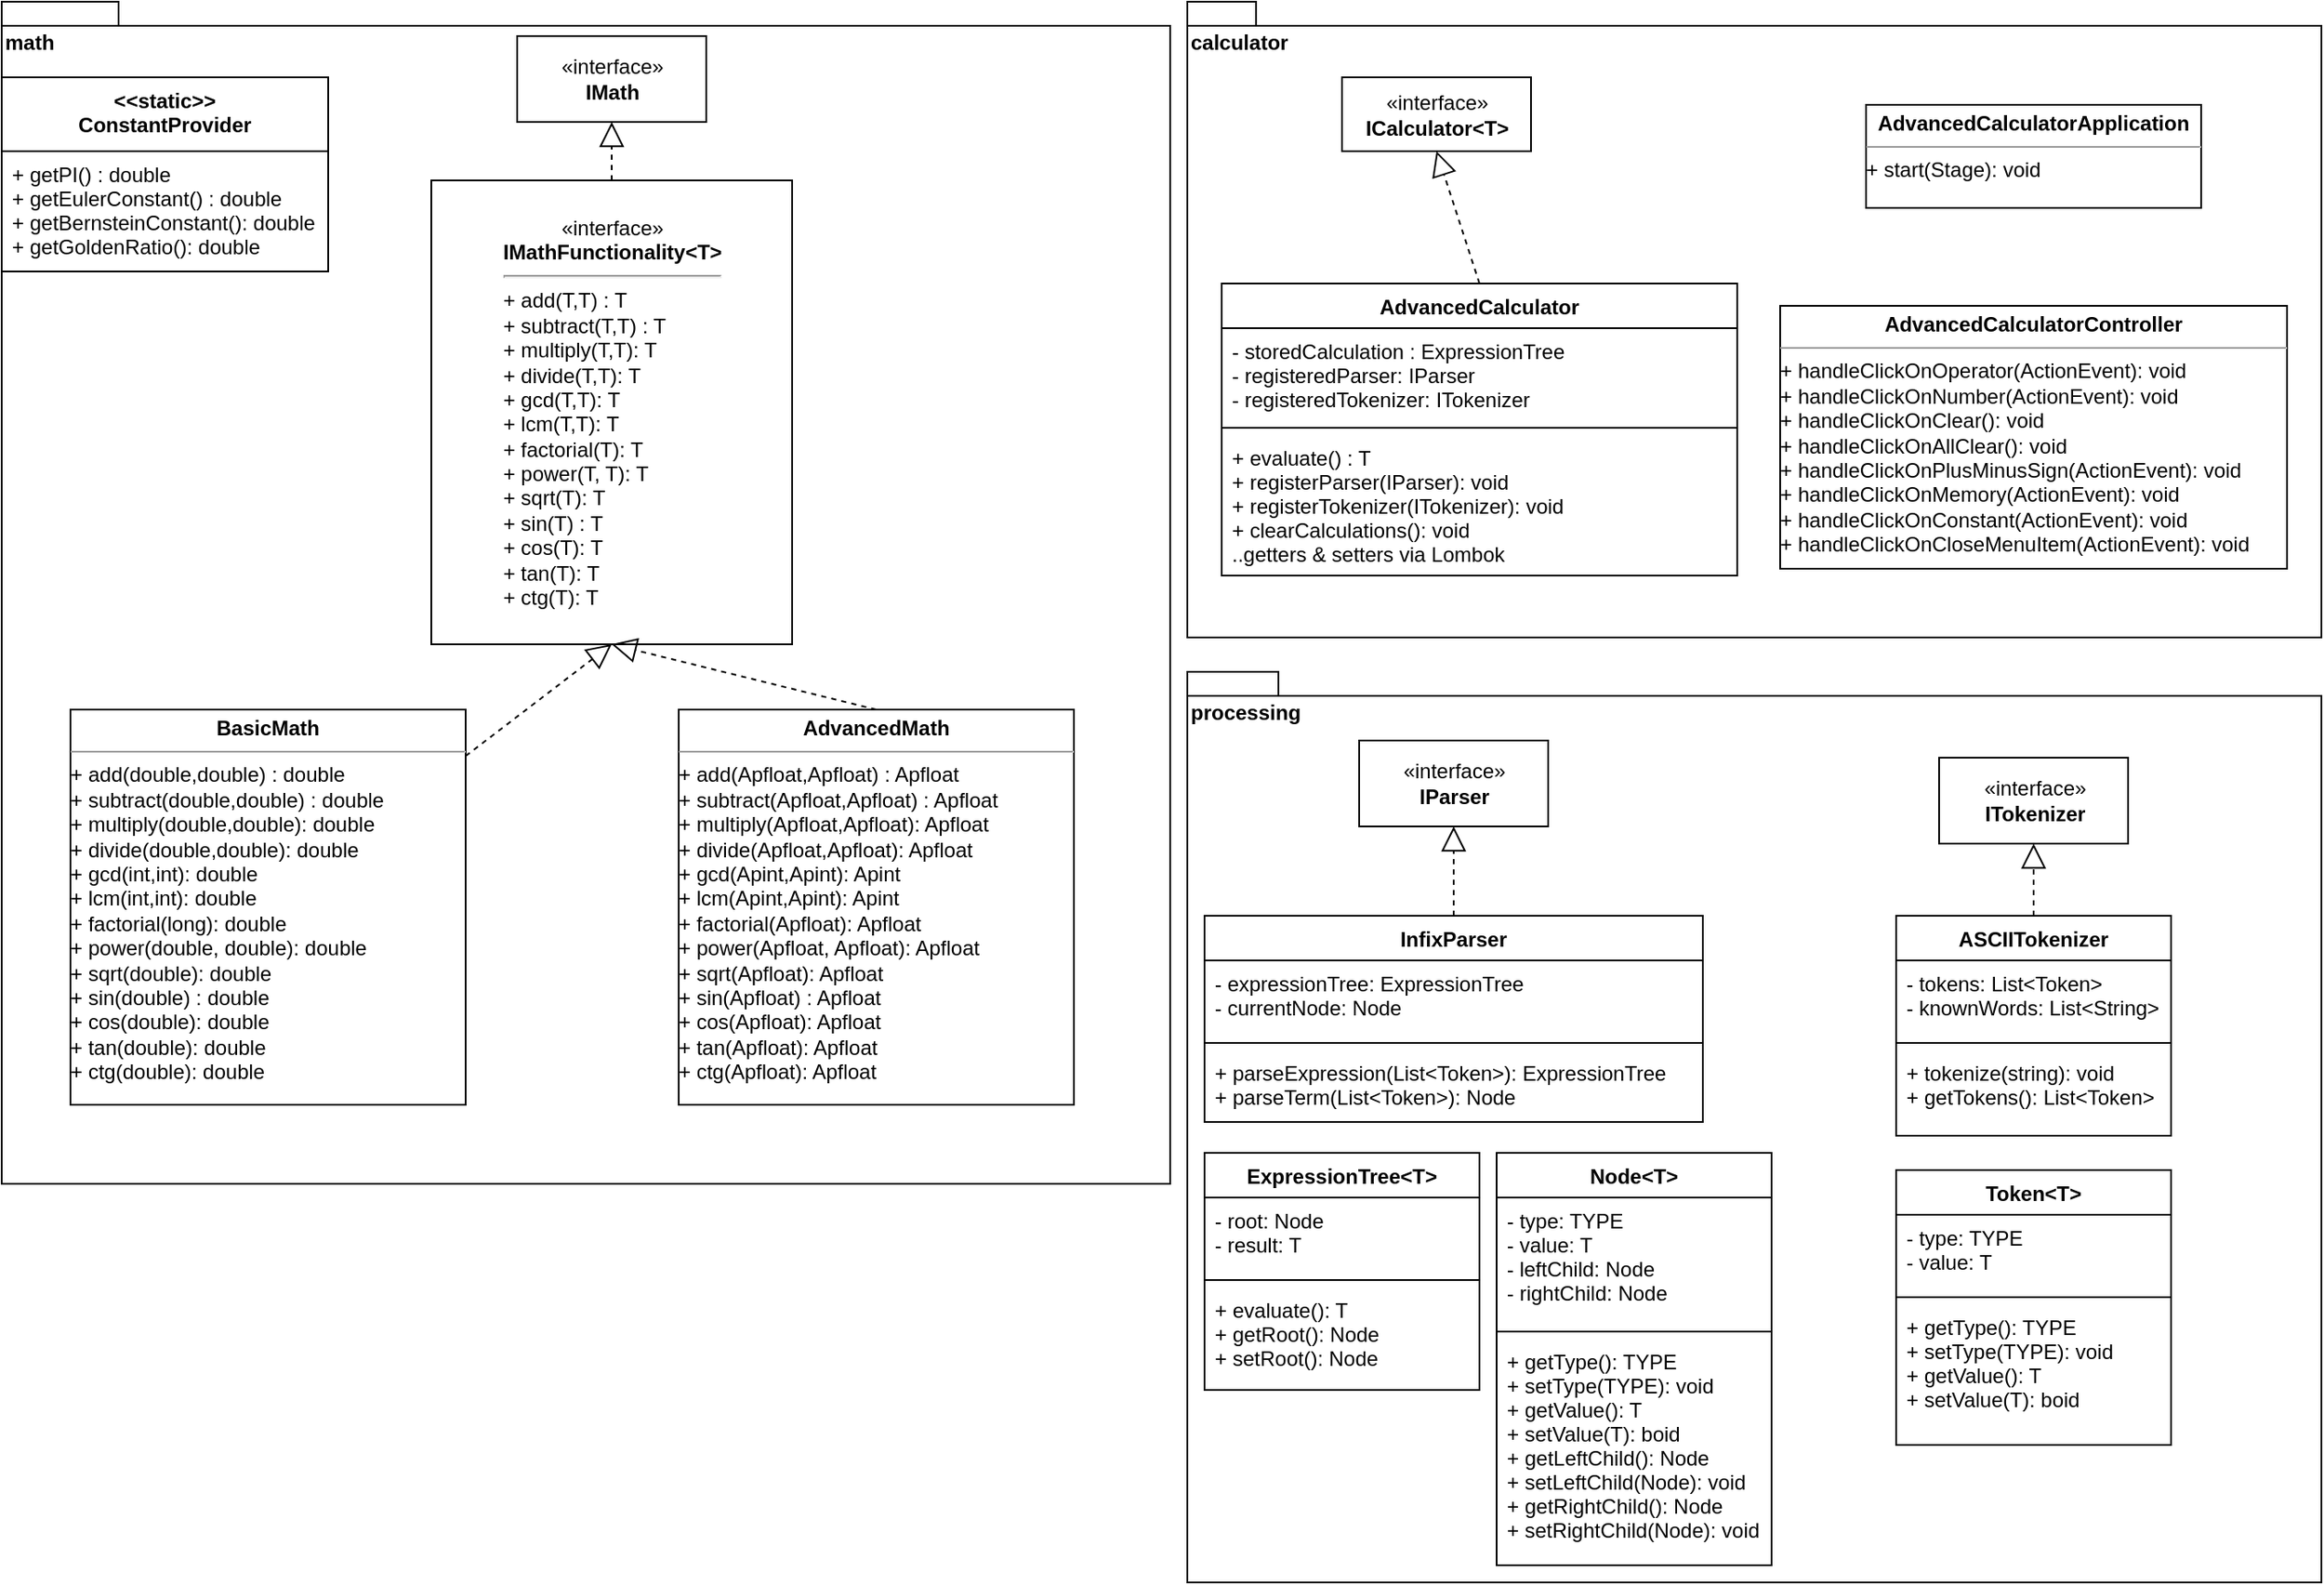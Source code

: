 <mxfile version="13.8.0" type="device"><diagram id="C5RBs43oDa-KdzZeNtuy" name="Page-1"><mxGraphModel dx="1422" dy="771" grid="1" gridSize="10" guides="1" tooltips="1" connect="1" arrows="1" fold="1" page="1" pageScale="1" pageWidth="827" pageHeight="1169" math="0" shadow="0"><root><mxCell id="WIyWlLk6GJQsqaUBKTNV-0"/><mxCell id="WIyWlLk6GJQsqaUBKTNV-1" parent="WIyWlLk6GJQsqaUBKTNV-0"/><mxCell id="3i5yHYkYM5mo2ovSuRF9-0" value="calculator" style="shape=folder;fontStyle=1;spacingTop=10;tabWidth=40;tabHeight=14;tabPosition=left;html=1;align=left;verticalAlign=top;" vertex="1" parent="WIyWlLk6GJQsqaUBKTNV-1"><mxGeometry x="710" y="10" width="660" height="370" as="geometry"/></mxCell><mxCell id="3i5yHYkYM5mo2ovSuRF9-1" value="math" style="shape=folder;fontStyle=1;spacingTop=10;tabWidth=40;tabHeight=14;tabPosition=left;html=1;noLabel=0;labelPosition=center;verticalLabelPosition=middle;align=left;verticalAlign=top;horizontal=1;" vertex="1" parent="WIyWlLk6GJQsqaUBKTNV-1"><mxGeometry x="20" y="10" width="680" height="688" as="geometry"/></mxCell><mxCell id="3i5yHYkYM5mo2ovSuRF9-2" value="«interface»&lt;br&gt;&lt;div&gt;&lt;b&gt;ICalculator&amp;lt;T&amp;gt;&lt;/b&gt;&lt;/div&gt;" style="html=1;" vertex="1" parent="WIyWlLk6GJQsqaUBKTNV-1"><mxGeometry x="800" y="54" width="110" height="43" as="geometry"/></mxCell><mxCell id="3i5yHYkYM5mo2ovSuRF9-3" value="" style="endArrow=block;dashed=1;endFill=0;endSize=12;html=1;exitX=0.5;exitY=0;exitDx=0;exitDy=0;entryX=0.5;entryY=1;entryDx=0;entryDy=0;" edge="1" parent="WIyWlLk6GJQsqaUBKTNV-1" source="3i5yHYkYM5mo2ovSuRF9-17" target="3i5yHYkYM5mo2ovSuRF9-2"><mxGeometry width="160" relative="1" as="geometry"><mxPoint x="675" y="120" as="sourcePoint"/><mxPoint x="725" y="100" as="targetPoint"/></mxGeometry></mxCell><mxCell id="3i5yHYkYM5mo2ovSuRF9-4" value="&lt;p style=&quot;margin: 0px ; margin-top: 4px ; text-align: center&quot;&gt;&lt;b&gt;AdvancedCalculatorApplication&lt;/b&gt;&lt;br&gt;&lt;/p&gt;&lt;hr size=&quot;1&quot;&gt;&lt;div style=&quot;height: 2px&quot;&gt;+ &lt;span class=&quot;pl-en&quot;&gt;start(Stage): void&lt;br&gt;&lt;/span&gt;&lt;/div&gt;" style="verticalAlign=top;align=left;overflow=fill;fontSize=12;fontFamily=Helvetica;html=1;" vertex="1" parent="WIyWlLk6GJQsqaUBKTNV-1"><mxGeometry x="1105" y="70" width="195" height="60" as="geometry"/></mxCell><mxCell id="3i5yHYkYM5mo2ovSuRF9-11" value="&lt;p style=&quot;margin: 0px ; margin-top: 4px ; text-align: center&quot;&gt;&lt;b&gt;AdvancedCalculatorController&lt;/b&gt;&lt;/p&gt;&lt;hr size=&quot;1&quot;&gt;&lt;div style=&quot;height: 2px&quot;&gt;+ &lt;span class=&quot;pl-en&quot;&gt;&lt;span class=&quot;pl-token&quot;&gt;handleClickOnOperator(ActionEvent): void&lt;br&gt;+ handleClickOnNumber(ActionEvent): void&lt;br&gt;+ &lt;/span&gt;&lt;/span&gt;&lt;span class=&quot;pl-en&quot;&gt;&lt;span class=&quot;pl-token&quot;&gt;&lt;span class=&quot;pl-en&quot;&gt;&lt;span class=&quot;pl-token&quot;&gt;handleClickOnClear(): void&lt;br&gt;+ &lt;/span&gt;&lt;/span&gt;&lt;/span&gt;&lt;/span&gt;&lt;span class=&quot;pl-en&quot;&gt;&lt;span class=&quot;pl-token&quot;&gt;&lt;span class=&quot;pl-en&quot;&gt;&lt;span class=&quot;pl-token&quot;&gt;&lt;span class=&quot;pl-en&quot;&gt;&lt;span class=&quot;pl-token&quot;&gt;handleClickOnAllClear(): void&lt;br&gt;+ &lt;/span&gt;&lt;/span&gt;&lt;/span&gt;&lt;/span&gt;&lt;/span&gt;&lt;/span&gt;&lt;span class=&quot;pl-en&quot;&gt;&lt;span class=&quot;pl-token&quot;&gt;&lt;span class=&quot;pl-en&quot;&gt;&lt;span class=&quot;pl-token&quot;&gt;&lt;span class=&quot;pl-en&quot;&gt;&lt;span class=&quot;pl-token&quot;&gt;&lt;span class=&quot;pl-en&quot;&gt;&lt;span class=&quot;pl-token&quot;&gt;handleClickOnPlusMinusSign(ActionEvent): void&lt;br&gt;+ &lt;/span&gt;&lt;/span&gt;&lt;/span&gt;&lt;/span&gt;&lt;/span&gt;&lt;/span&gt;&lt;/span&gt;&lt;/span&gt;&lt;span class=&quot;pl-en&quot;&gt;&lt;span class=&quot;pl-token&quot;&gt;&lt;span class=&quot;pl-en&quot;&gt;&lt;span class=&quot;pl-token&quot;&gt;&lt;span class=&quot;pl-en&quot;&gt;&lt;span class=&quot;pl-token&quot;&gt;&lt;span class=&quot;pl-en&quot;&gt;&lt;span class=&quot;pl-token&quot;&gt;&lt;span class=&quot;pl-en&quot;&gt;&lt;span class=&quot;pl-token active&quot;&gt;handleClickOnMemory(ActionEvent): void&lt;br&gt;+ &lt;/span&gt;&lt;/span&gt;&lt;/span&gt;&lt;/span&gt;&lt;/span&gt;&lt;/span&gt;&lt;/span&gt;&lt;/span&gt;&lt;/span&gt;&lt;/span&gt;&lt;span class=&quot;pl-en&quot;&gt;&lt;span class=&quot;pl-token&quot;&gt;&lt;span class=&quot;pl-en&quot;&gt;&lt;span class=&quot;pl-token&quot;&gt;&lt;span class=&quot;pl-en&quot;&gt;&lt;span class=&quot;pl-token&quot;&gt;&lt;span class=&quot;pl-en&quot;&gt;&lt;span class=&quot;pl-token&quot;&gt;&lt;span class=&quot;pl-en&quot;&gt;&lt;span class=&quot;pl-token active&quot;&gt;&lt;span class=&quot;pl-en&quot;&gt;&lt;span class=&quot;pl-token&quot;&gt;handleClickOnConstant(ActionEvent): void&lt;br&gt;+ &lt;/span&gt;&lt;/span&gt;&lt;/span&gt;&lt;/span&gt;&lt;/span&gt;&lt;/span&gt;&lt;/span&gt;&lt;/span&gt;&lt;/span&gt;&lt;/span&gt;&lt;/span&gt;&lt;/span&gt;&lt;span class=&quot;pl-en&quot;&gt;&lt;span class=&quot;pl-token&quot;&gt;&lt;span class=&quot;pl-en&quot;&gt;&lt;span class=&quot;pl-token&quot;&gt;&lt;span class=&quot;pl-en&quot;&gt;&lt;span class=&quot;pl-token&quot;&gt;&lt;span class=&quot;pl-en&quot;&gt;&lt;span class=&quot;pl-token&quot;&gt;&lt;span class=&quot;pl-en&quot;&gt;&lt;span class=&quot;pl-token active&quot;&gt;&lt;span class=&quot;pl-en&quot;&gt;&lt;span class=&quot;pl-token&quot;&gt;&lt;span class=&quot;pl-en&quot;&gt;&lt;span class=&quot;pl-token&quot;&gt;handleClickOnCloseMenuItem(ActionEvent): void&lt;/span&gt;&lt;/span&gt;&lt;/span&gt;&lt;/span&gt;&lt;/span&gt;&lt;/span&gt;&lt;/span&gt;&lt;/span&gt;&lt;/span&gt;&lt;/span&gt;&lt;/span&gt;&lt;/span&gt;&lt;/span&gt;&lt;/span&gt;&lt;span class=&quot;pl-en&quot;&gt;&lt;span class=&quot;pl-token&quot;&gt;&lt;span class=&quot;pl-en&quot;&gt;&lt;span class=&quot;pl-token&quot;&gt;&lt;span class=&quot;pl-en&quot;&gt;&lt;span class=&quot;pl-token&quot;&gt;&lt;span class=&quot;pl-en&quot;&gt;&lt;span class=&quot;pl-token&quot;&gt;&lt;span class=&quot;pl-en&quot;&gt;&lt;span class=&quot;pl-token active&quot;&gt;&lt;span class=&quot;pl-en&quot;&gt;&lt;span class=&quot;pl-token&quot;&gt;&lt;span class=&quot;pl-en&quot;&gt;&lt;span class=&quot;pl-token&quot;&gt;&lt;span class=&quot;pl-en&quot;&gt;&lt;span class=&quot;pl-token&quot;&gt;&lt;br&gt;&lt;/span&gt;&lt;/span&gt;&lt;/span&gt;&lt;/span&gt;&lt;/span&gt;&lt;/span&gt;&lt;/span&gt;&lt;/span&gt;&lt;/span&gt;&lt;/span&gt;&lt;/span&gt;&lt;/span&gt;&lt;/span&gt;&lt;/span&gt;&lt;/span&gt;&lt;/span&gt;&lt;/div&gt;" style="verticalAlign=top;align=left;overflow=fill;fontSize=12;fontFamily=Helvetica;html=1;" vertex="1" parent="WIyWlLk6GJQsqaUBKTNV-1"><mxGeometry x="1055" y="187" width="295" height="153" as="geometry"/></mxCell><mxCell id="3i5yHYkYM5mo2ovSuRF9-12" value="«interface»&lt;br&gt;&lt;b&gt;IMath&lt;/b&gt;" style="html=1;" vertex="1" parent="WIyWlLk6GJQsqaUBKTNV-1"><mxGeometry x="320" y="30" width="110" height="50" as="geometry"/></mxCell><mxCell id="3i5yHYkYM5mo2ovSuRF9-13" value="" style="endArrow=block;dashed=1;endFill=0;endSize=12;html=1;entryX=0.5;entryY=1;entryDx=0;entryDy=0;" edge="1" parent="WIyWlLk6GJQsqaUBKTNV-1" source="3i5yHYkYM5mo2ovSuRF9-16" target="3i5yHYkYM5mo2ovSuRF9-14"><mxGeometry width="160" relative="1" as="geometry"><mxPoint x="500" y="377.0" as="sourcePoint"/><mxPoint x="740" y="287" as="targetPoint"/></mxGeometry></mxCell><mxCell id="3i5yHYkYM5mo2ovSuRF9-14" value="«interface»&lt;br&gt;&lt;b&gt;IMathFunctionality&amp;lt;T&amp;gt;&lt;br&gt;&lt;/b&gt;&lt;hr&gt;&lt;div style=&quot;line-height: 120%&quot; align=&quot;left&quot;&gt;+ add(T,T) : T&lt;br&gt;+ subtract(T,T) : T&lt;br&gt;+ multiply(T,T): T&lt;br&gt;+ divide(T,T): T&lt;br&gt;+ gcd(T,T): T&lt;br&gt;+ lcm(T,T): T&lt;br&gt;+ factorial(T): T&lt;br&gt;+ power(T, T): T&lt;br&gt;+ sqrt(T): T&lt;/div&gt;&lt;div style=&quot;line-height: 120%&quot; align=&quot;left&quot;&gt;+ sin(T) : T&lt;br&gt;+ cos(T): T&lt;br&gt;+ tan(T): T&lt;br&gt;+ ctg(T): T&lt;/div&gt;" style="html=1;" vertex="1" parent="WIyWlLk6GJQsqaUBKTNV-1"><mxGeometry x="270" y="114" width="210" height="270" as="geometry"/></mxCell><mxCell id="3i5yHYkYM5mo2ovSuRF9-15" value="" style="endArrow=block;dashed=1;endFill=0;endSize=12;html=1;exitX=0.5;exitY=0;exitDx=0;exitDy=0;entryX=0.5;entryY=1;entryDx=0;entryDy=0;" edge="1" parent="WIyWlLk6GJQsqaUBKTNV-1" source="3i5yHYkYM5mo2ovSuRF9-14" target="3i5yHYkYM5mo2ovSuRF9-12"><mxGeometry width="160" relative="1" as="geometry"><mxPoint x="580" y="227" as="sourcePoint"/><mxPoint x="740" y="227" as="targetPoint"/></mxGeometry></mxCell><mxCell id="3i5yHYkYM5mo2ovSuRF9-16" value="&lt;p style=&quot;margin: 0px ; margin-top: 4px ; text-align: center&quot;&gt;&lt;b&gt;BasicMath&lt;/b&gt;&lt;/p&gt;&lt;hr size=&quot;1&quot;&gt;&lt;div style=&quot;height: 2px&quot;&gt;&lt;div style=&quot;line-height: 120%&quot; align=&quot;left&quot;&gt;+ add(double,double) : double&lt;br&gt;+ subtract(double,double) : double&lt;br&gt;+ multiply(double,double): double&lt;br&gt;+ divide(double,double): double&lt;br&gt;+ gcd(int,int): double&lt;br&gt;+ lcm(int,int): double&lt;br&gt;+ factorial(long): double&lt;br&gt;+ power(double, double): double&lt;br&gt;+ sqrt(double): double&lt;/div&gt;&lt;div style=&quot;line-height: 120%&quot; align=&quot;left&quot;&gt;+ sin(double) : double&lt;br&gt;+ cos(double): double&lt;br&gt;+ tan(double): double&lt;br&gt;+ ctg(double): double&lt;/div&gt;&lt;/div&gt;" style="verticalAlign=top;align=left;overflow=fill;fontSize=12;fontFamily=Helvetica;html=1;" vertex="1" parent="WIyWlLk6GJQsqaUBKTNV-1"><mxGeometry x="60" y="422" width="230" height="230" as="geometry"/></mxCell><mxCell id="3i5yHYkYM5mo2ovSuRF9-17" value="AdvancedCalculator" style="swimlane;fontStyle=1;align=center;verticalAlign=top;childLayout=stackLayout;horizontal=1;startSize=26;horizontalStack=0;resizeParent=1;resizeParentMax=0;resizeLast=0;collapsible=1;marginBottom=0;" vertex="1" parent="WIyWlLk6GJQsqaUBKTNV-1"><mxGeometry x="730" y="174" width="300" height="170" as="geometry"/></mxCell><mxCell id="3i5yHYkYM5mo2ovSuRF9-18" value="- storedCalculation : ExpressionTree&#xA;- registeredParser: IParser&#xA;- registeredTokenizer: ITokenizer&#xA;&#xA;&#xA;&#xA;" style="text;strokeColor=none;fillColor=none;align=left;verticalAlign=top;spacingLeft=4;spacingRight=4;overflow=hidden;rotatable=0;points=[[0,0.5],[1,0.5]];portConstraint=eastwest;" vertex="1" parent="3i5yHYkYM5mo2ovSuRF9-17"><mxGeometry y="26" width="300" height="54" as="geometry"/></mxCell><mxCell id="3i5yHYkYM5mo2ovSuRF9-19" value="" style="line;strokeWidth=1;fillColor=none;align=left;verticalAlign=middle;spacingTop=-1;spacingLeft=3;spacingRight=3;rotatable=0;labelPosition=right;points=[];portConstraint=eastwest;" vertex="1" parent="3i5yHYkYM5mo2ovSuRF9-17"><mxGeometry y="80" width="300" height="8" as="geometry"/></mxCell><mxCell id="3i5yHYkYM5mo2ovSuRF9-20" value="+ evaluate() : T&#xA;+ registerParser(IParser): void&#xA;+ registerTokenizer(ITokenizer): void&#xA;+ clearCalculations(): void&#xA;..getters &amp; setters via Lombok&#xA;&#xA;" style="text;strokeColor=none;fillColor=none;align=left;verticalAlign=top;spacingLeft=4;spacingRight=4;overflow=hidden;rotatable=0;points=[[0,0.5],[1,0.5]];portConstraint=eastwest;" vertex="1" parent="3i5yHYkYM5mo2ovSuRF9-17"><mxGeometry y="88" width="300" height="82" as="geometry"/></mxCell><mxCell id="3i5yHYkYM5mo2ovSuRF9-21" value="&lt;&lt;static&gt;&gt;&#xA;ConstantProvider" style="swimlane;fontStyle=1;align=center;verticalAlign=top;childLayout=stackLayout;horizontal=1;startSize=43;horizontalStack=0;resizeParent=1;resizeParentMax=0;resizeLast=0;collapsible=1;marginBottom=0;" vertex="1" parent="WIyWlLk6GJQsqaUBKTNV-1"><mxGeometry x="20" y="54" width="190" height="113" as="geometry"/></mxCell><mxCell id="3i5yHYkYM5mo2ovSuRF9-22" value="+ getPI() : double&#xA;+ getEulerConstant() : double&#xA;+ getBernsteinConstant(): double&#xA;+ getGoldenRatio(): double&#xA;&#xA;" style="text;strokeColor=none;fillColor=none;align=left;verticalAlign=top;spacingLeft=4;spacingRight=4;overflow=hidden;rotatable=0;points=[[0,0.5],[1,0.5]];portConstraint=eastwest;" vertex="1" parent="3i5yHYkYM5mo2ovSuRF9-21"><mxGeometry y="43" width="190" height="70" as="geometry"/></mxCell><mxCell id="3i5yHYkYM5mo2ovSuRF9-23" value="&lt;p style=&quot;margin: 0px ; margin-top: 4px ; text-align: center&quot;&gt;&lt;b&gt;AdvancedMath&lt;/b&gt;&lt;/p&gt;&lt;hr size=&quot;1&quot;&gt;&lt;div style=&quot;height: 2px&quot;&gt;&lt;div style=&quot;line-height: 120%&quot; align=&quot;left&quot;&gt;+ add(Apfloat,Apfloat) : Apfloat&lt;br&gt;+ subtract(Apfloat,Apfloat) : Apfloat&lt;br&gt;+ multiply(Apfloat,Apfloat): Apfloat&lt;br&gt;+ divide(Apfloat,Apfloat): Apfloat&lt;br&gt;+ gcd(Apint,Apint): Apint&lt;br&gt;+ lcm(Apint,Apint): Apint&lt;br&gt;+ factorial(Apfloat): Apfloat&lt;br&gt;+ power(Apfloat, Apfloat): Apfloat&lt;br&gt;+ sqrt(Apfloat): Apfloat&lt;/div&gt;&lt;div style=&quot;line-height: 120%&quot; align=&quot;left&quot;&gt;+ sin(Apfloat) : Apfloat&lt;br&gt;+ cos(Apfloat): Apfloat&lt;br&gt;+ tan(Apfloat): Apfloat&lt;br&gt;+ ctg(Apfloat): Apfloat&lt;/div&gt;&lt;/div&gt;" style="verticalAlign=top;align=left;overflow=fill;fontSize=12;fontFamily=Helvetica;html=1;" vertex="1" parent="WIyWlLk6GJQsqaUBKTNV-1"><mxGeometry x="414" y="422" width="230" height="230" as="geometry"/></mxCell><mxCell id="3i5yHYkYM5mo2ovSuRF9-24" value="" style="endArrow=block;dashed=1;endFill=0;endSize=12;html=1;exitX=0.5;exitY=0;exitDx=0;exitDy=0;entryX=0.5;entryY=1;entryDx=0;entryDy=0;" edge="1" parent="WIyWlLk6GJQsqaUBKTNV-1" source="3i5yHYkYM5mo2ovSuRF9-23" target="3i5yHYkYM5mo2ovSuRF9-14"><mxGeometry width="160" relative="1" as="geometry"><mxPoint x="600" y="380" as="sourcePoint"/><mxPoint x="375" y="390" as="targetPoint"/></mxGeometry></mxCell><mxCell id="3i5yHYkYM5mo2ovSuRF9-25" value="processing" style="shape=folder;fontStyle=1;spacingTop=10;tabWidth=40;tabHeight=14;tabPosition=left;html=1;labelPosition=center;verticalLabelPosition=middle;align=left;verticalAlign=top;" vertex="1" parent="WIyWlLk6GJQsqaUBKTNV-1"><mxGeometry x="710" y="400" width="660" height="530" as="geometry"/></mxCell><mxCell id="3i5yHYkYM5mo2ovSuRF9-26" value="«interface»&lt;br&gt;&lt;b&gt;IParser&lt;/b&gt;" style="html=1;align=center;" vertex="1" parent="WIyWlLk6GJQsqaUBKTNV-1"><mxGeometry x="810" y="440" width="110" height="50" as="geometry"/></mxCell><mxCell id="3i5yHYkYM5mo2ovSuRF9-27" value="«interface»&lt;br&gt;&lt;b&gt;ITokenizer&lt;/b&gt;" style="html=1;align=center;" vertex="1" parent="WIyWlLk6GJQsqaUBKTNV-1"><mxGeometry x="1147.5" y="450" width="110" height="50" as="geometry"/></mxCell><mxCell id="3i5yHYkYM5mo2ovSuRF9-32" value="ASCIITokenizer" style="swimlane;fontStyle=1;align=center;verticalAlign=top;childLayout=stackLayout;horizontal=1;startSize=26;horizontalStack=0;resizeParent=1;resizeParentMax=0;resizeLast=0;collapsible=1;marginBottom=0;" vertex="1" parent="WIyWlLk6GJQsqaUBKTNV-1"><mxGeometry x="1122.5" y="542" width="160" height="128" as="geometry"/></mxCell><mxCell id="3i5yHYkYM5mo2ovSuRF9-33" value="- tokens: List&lt;Token&gt;&#xA;- knownWords: List&lt;String&gt;" style="text;strokeColor=none;fillColor=none;align=left;verticalAlign=top;spacingLeft=4;spacingRight=4;overflow=hidden;rotatable=0;points=[[0,0.5],[1,0.5]];portConstraint=eastwest;" vertex="1" parent="3i5yHYkYM5mo2ovSuRF9-32"><mxGeometry y="26" width="160" height="44" as="geometry"/></mxCell><mxCell id="3i5yHYkYM5mo2ovSuRF9-34" value="" style="line;strokeWidth=1;fillColor=none;align=left;verticalAlign=middle;spacingTop=-1;spacingLeft=3;spacingRight=3;rotatable=0;labelPosition=right;points=[];portConstraint=eastwest;" vertex="1" parent="3i5yHYkYM5mo2ovSuRF9-32"><mxGeometry y="70" width="160" height="8" as="geometry"/></mxCell><mxCell id="3i5yHYkYM5mo2ovSuRF9-35" value="+ tokenize(string): void&#xA;+ getTokens(): List&lt;Token&gt;&#xA;" style="text;strokeColor=none;fillColor=none;align=left;verticalAlign=top;spacingLeft=4;spacingRight=4;overflow=hidden;rotatable=0;points=[[0,0.5],[1,0.5]];portConstraint=eastwest;" vertex="1" parent="3i5yHYkYM5mo2ovSuRF9-32"><mxGeometry y="78" width="160" height="50" as="geometry"/></mxCell><mxCell id="3i5yHYkYM5mo2ovSuRF9-28" value="InfixParser" style="swimlane;fontStyle=1;align=center;verticalAlign=top;childLayout=stackLayout;horizontal=1;startSize=26;horizontalStack=0;resizeParent=1;resizeParentMax=0;resizeLast=0;collapsible=1;marginBottom=0;" vertex="1" parent="WIyWlLk6GJQsqaUBKTNV-1"><mxGeometry x="720" y="542" width="290" height="120" as="geometry"/></mxCell><mxCell id="3i5yHYkYM5mo2ovSuRF9-29" value="- expressionTree: ExpressionTree&#xA;- currentNode: Node" style="text;strokeColor=none;fillColor=none;align=left;verticalAlign=top;spacingLeft=4;spacingRight=4;overflow=hidden;rotatable=0;points=[[0,0.5],[1,0.5]];portConstraint=eastwest;" vertex="1" parent="3i5yHYkYM5mo2ovSuRF9-28"><mxGeometry y="26" width="290" height="44" as="geometry"/></mxCell><mxCell id="3i5yHYkYM5mo2ovSuRF9-30" value="" style="line;strokeWidth=1;fillColor=none;align=left;verticalAlign=middle;spacingTop=-1;spacingLeft=3;spacingRight=3;rotatable=0;labelPosition=right;points=[];portConstraint=eastwest;" vertex="1" parent="3i5yHYkYM5mo2ovSuRF9-28"><mxGeometry y="70" width="290" height="8" as="geometry"/></mxCell><mxCell id="3i5yHYkYM5mo2ovSuRF9-31" value="+ parseExpression(List&lt;Token&gt;): ExpressionTree&#xA;+ parseTerm(List&lt;Token&gt;): Node&#xA;" style="text;strokeColor=none;fillColor=none;align=left;verticalAlign=top;spacingLeft=4;spacingRight=4;overflow=hidden;rotatable=0;points=[[0,0.5],[1,0.5]];portConstraint=eastwest;" vertex="1" parent="3i5yHYkYM5mo2ovSuRF9-28"><mxGeometry y="78" width="290" height="42" as="geometry"/></mxCell><mxCell id="3i5yHYkYM5mo2ovSuRF9-36" value="ExpressionTree&lt;T&gt;" style="swimlane;fontStyle=1;align=center;verticalAlign=top;childLayout=stackLayout;horizontal=1;startSize=26;horizontalStack=0;resizeParent=1;resizeParentMax=0;resizeLast=0;collapsible=1;marginBottom=0;" vertex="1" parent="WIyWlLk6GJQsqaUBKTNV-1"><mxGeometry x="720" y="680" width="160" height="138" as="geometry"/></mxCell><mxCell id="3i5yHYkYM5mo2ovSuRF9-37" value="- root: Node&#xA;- result: T" style="text;strokeColor=none;fillColor=none;align=left;verticalAlign=top;spacingLeft=4;spacingRight=4;overflow=hidden;rotatable=0;points=[[0,0.5],[1,0.5]];portConstraint=eastwest;" vertex="1" parent="3i5yHYkYM5mo2ovSuRF9-36"><mxGeometry y="26" width="160" height="44" as="geometry"/></mxCell><mxCell id="3i5yHYkYM5mo2ovSuRF9-38" value="" style="line;strokeWidth=1;fillColor=none;align=left;verticalAlign=middle;spacingTop=-1;spacingLeft=3;spacingRight=3;rotatable=0;labelPosition=right;points=[];portConstraint=eastwest;" vertex="1" parent="3i5yHYkYM5mo2ovSuRF9-36"><mxGeometry y="70" width="160" height="8" as="geometry"/></mxCell><mxCell id="3i5yHYkYM5mo2ovSuRF9-39" value="+ evaluate(): T&#xA;+ getRoot(): Node&#xA;+ setRoot(): Node&#xA;" style="text;strokeColor=none;fillColor=none;align=left;verticalAlign=top;spacingLeft=4;spacingRight=4;overflow=hidden;rotatable=0;points=[[0,0.5],[1,0.5]];portConstraint=eastwest;" vertex="1" parent="3i5yHYkYM5mo2ovSuRF9-36"><mxGeometry y="78" width="160" height="60" as="geometry"/></mxCell><mxCell id="3i5yHYkYM5mo2ovSuRF9-40" value="Node&lt;T&gt;" style="swimlane;fontStyle=1;align=center;verticalAlign=top;childLayout=stackLayout;horizontal=1;startSize=26;horizontalStack=0;resizeParent=1;resizeParentMax=0;resizeLast=0;collapsible=1;marginBottom=0;" vertex="1" parent="WIyWlLk6GJQsqaUBKTNV-1"><mxGeometry x="890" y="680" width="160" height="240" as="geometry"/></mxCell><mxCell id="3i5yHYkYM5mo2ovSuRF9-41" value="- type: TYPE&#xA;- value: T&#xA;- leftChild: Node&#xA;- rightChild: Node" style="text;strokeColor=none;fillColor=none;align=left;verticalAlign=top;spacingLeft=4;spacingRight=4;overflow=hidden;rotatable=0;points=[[0,0.5],[1,0.5]];portConstraint=eastwest;" vertex="1" parent="3i5yHYkYM5mo2ovSuRF9-40"><mxGeometry y="26" width="160" height="74" as="geometry"/></mxCell><mxCell id="3i5yHYkYM5mo2ovSuRF9-42" value="" style="line;strokeWidth=1;fillColor=none;align=left;verticalAlign=middle;spacingTop=-1;spacingLeft=3;spacingRight=3;rotatable=0;labelPosition=right;points=[];portConstraint=eastwest;" vertex="1" parent="3i5yHYkYM5mo2ovSuRF9-40"><mxGeometry y="100" width="160" height="8" as="geometry"/></mxCell><mxCell id="3i5yHYkYM5mo2ovSuRF9-43" value="+ getType(): TYPE&#xA;+ setType(TYPE): void&#xA;+ getValue(): T&#xA;+ setValue(T): boid&#xA;+ getLeftChild(): Node&#xA;+ setLeftChild(Node): void&#xA;+ getRightChild(): Node&#xA;+ setRightChild(Node): void&#xA;" style="text;strokeColor=none;fillColor=none;align=left;verticalAlign=top;spacingLeft=4;spacingRight=4;overflow=hidden;rotatable=0;points=[[0,0.5],[1,0.5]];portConstraint=eastwest;" vertex="1" parent="3i5yHYkYM5mo2ovSuRF9-40"><mxGeometry y="108" width="160" height="132" as="geometry"/></mxCell><mxCell id="3i5yHYkYM5mo2ovSuRF9-44" value="" style="endArrow=block;dashed=1;endFill=0;endSize=12;html=1;exitX=0.5;exitY=0;exitDx=0;exitDy=0;" edge="1" parent="WIyWlLk6GJQsqaUBKTNV-1" source="3i5yHYkYM5mo2ovSuRF9-28" target="3i5yHYkYM5mo2ovSuRF9-26"><mxGeometry width="160" relative="1" as="geometry"><mxPoint x="600" y="560" as="sourcePoint"/><mxPoint x="760" y="560" as="targetPoint"/></mxGeometry></mxCell><mxCell id="3i5yHYkYM5mo2ovSuRF9-45" value="" style="endArrow=block;dashed=1;endFill=0;endSize=12;html=1;exitX=0.5;exitY=0;exitDx=0;exitDy=0;entryX=0.5;entryY=1;entryDx=0;entryDy=0;" edge="1" parent="WIyWlLk6GJQsqaUBKTNV-1" source="3i5yHYkYM5mo2ovSuRF9-32" target="3i5yHYkYM5mo2ovSuRF9-27"><mxGeometry width="160" relative="1" as="geometry"><mxPoint x="600" y="560" as="sourcePoint"/><mxPoint x="760" y="560" as="targetPoint"/></mxGeometry></mxCell><mxCell id="3i5yHYkYM5mo2ovSuRF9-46" value="Token&lt;T&gt;" style="swimlane;fontStyle=1;align=center;verticalAlign=top;childLayout=stackLayout;horizontal=1;startSize=26;horizontalStack=0;resizeParent=1;resizeParentMax=0;resizeLast=0;collapsible=1;marginBottom=0;" vertex="1" parent="WIyWlLk6GJQsqaUBKTNV-1"><mxGeometry x="1122.5" y="690" width="160" height="160" as="geometry"/></mxCell><mxCell id="3i5yHYkYM5mo2ovSuRF9-47" value="- type: TYPE&#xA;- value: T" style="text;strokeColor=none;fillColor=none;align=left;verticalAlign=top;spacingLeft=4;spacingRight=4;overflow=hidden;rotatable=0;points=[[0,0.5],[1,0.5]];portConstraint=eastwest;" vertex="1" parent="3i5yHYkYM5mo2ovSuRF9-46"><mxGeometry y="26" width="160" height="44" as="geometry"/></mxCell><mxCell id="3i5yHYkYM5mo2ovSuRF9-48" value="" style="line;strokeWidth=1;fillColor=none;align=left;verticalAlign=middle;spacingTop=-1;spacingLeft=3;spacingRight=3;rotatable=0;labelPosition=right;points=[];portConstraint=eastwest;" vertex="1" parent="3i5yHYkYM5mo2ovSuRF9-46"><mxGeometry y="70" width="160" height="8" as="geometry"/></mxCell><mxCell id="3i5yHYkYM5mo2ovSuRF9-49" value="+ getType(): TYPE&#xA;+ setType(TYPE): void&#xA;+ getValue(): T&#xA;+ setValue(T): boid" style="text;strokeColor=none;fillColor=none;align=left;verticalAlign=top;spacingLeft=4;spacingRight=4;overflow=hidden;rotatable=0;points=[[0,0.5],[1,0.5]];portConstraint=eastwest;" vertex="1" parent="3i5yHYkYM5mo2ovSuRF9-46"><mxGeometry y="78" width="160" height="82" as="geometry"/></mxCell></root></mxGraphModel></diagram></mxfile>